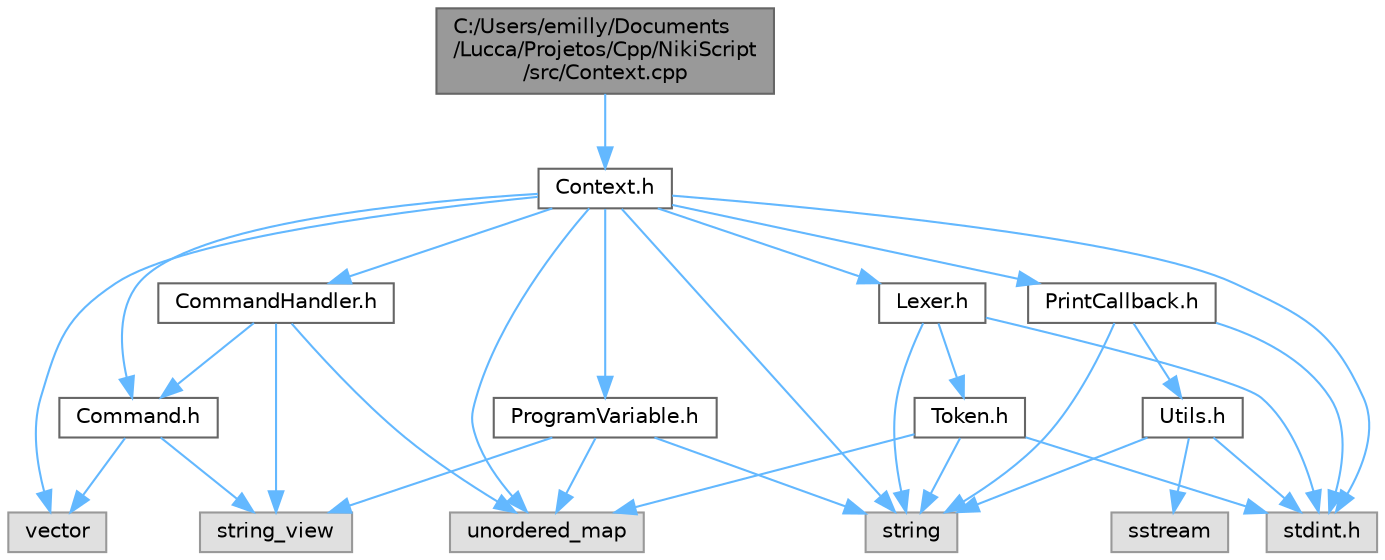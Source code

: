 digraph "C:/Users/emilly/Documents/Lucca/Projetos/Cpp/NikiScript/src/Context.cpp"
{
 // LATEX_PDF_SIZE
  bgcolor="transparent";
  edge [fontname=Helvetica,fontsize=10,labelfontname=Helvetica,labelfontsize=10];
  node [fontname=Helvetica,fontsize=10,shape=box,height=0.2,width=0.4];
  Node1 [id="Node000001",label="C:/Users/emilly/Documents\l/Lucca/Projetos/Cpp/NikiScript\l/src/Context.cpp",height=0.2,width=0.4,color="gray40", fillcolor="grey60", style="filled", fontcolor="black",tooltip=" "];
  Node1 -> Node2 [id="edge1_Node000001_Node000002",color="steelblue1",style="solid",tooltip=" "];
  Node2 [id="Node000002",label="Context.h",height=0.2,width=0.4,color="grey40", fillcolor="white", style="filled",URL="$_context_8h.html",tooltip=" "];
  Node2 -> Node3 [id="edge2_Node000002_Node000003",color="steelblue1",style="solid",tooltip=" "];
  Node3 [id="Node000003",label="vector",height=0.2,width=0.4,color="grey60", fillcolor="#E0E0E0", style="filled",tooltip=" "];
  Node2 -> Node4 [id="edge3_Node000002_Node000004",color="steelblue1",style="solid",tooltip=" "];
  Node4 [id="Node000004",label="stdint.h",height=0.2,width=0.4,color="grey60", fillcolor="#E0E0E0", style="filled",tooltip=" "];
  Node2 -> Node5 [id="edge4_Node000002_Node000005",color="steelblue1",style="solid",tooltip=" "];
  Node5 [id="Node000005",label="string",height=0.2,width=0.4,color="grey60", fillcolor="#E0E0E0", style="filled",tooltip=" "];
  Node2 -> Node6 [id="edge5_Node000002_Node000006",color="steelblue1",style="solid",tooltip=" "];
  Node6 [id="Node000006",label="unordered_map",height=0.2,width=0.4,color="grey60", fillcolor="#E0E0E0", style="filled",tooltip=" "];
  Node2 -> Node7 [id="edge6_Node000002_Node000007",color="steelblue1",style="solid",tooltip=" "];
  Node7 [id="Node000007",label="Command.h",height=0.2,width=0.4,color="grey40", fillcolor="white", style="filled",URL="$_command_8h.html",tooltip=" "];
  Node7 -> Node3 [id="edge7_Node000007_Node000003",color="steelblue1",style="solid",tooltip=" "];
  Node7 -> Node8 [id="edge8_Node000007_Node000008",color="steelblue1",style="solid",tooltip=" "];
  Node8 [id="Node000008",label="string_view",height=0.2,width=0.4,color="grey60", fillcolor="#E0E0E0", style="filled",tooltip=" "];
  Node2 -> Node9 [id="edge9_Node000002_Node000009",color="steelblue1",style="solid",tooltip=" "];
  Node9 [id="Node000009",label="CommandHandler.h",height=0.2,width=0.4,color="grey40", fillcolor="white", style="filled",URL="$_command_handler_8h.html",tooltip=" "];
  Node9 -> Node6 [id="edge10_Node000009_Node000006",color="steelblue1",style="solid",tooltip=" "];
  Node9 -> Node8 [id="edge11_Node000009_Node000008",color="steelblue1",style="solid",tooltip=" "];
  Node9 -> Node7 [id="edge12_Node000009_Node000007",color="steelblue1",style="solid",tooltip=" "];
  Node2 -> Node10 [id="edge13_Node000002_Node000010",color="steelblue1",style="solid",tooltip=" "];
  Node10 [id="Node000010",label="PrintCallback.h",height=0.2,width=0.4,color="grey40", fillcolor="white", style="filled",URL="$_print_callback_8h.html",tooltip=" "];
  Node10 -> Node4 [id="edge14_Node000010_Node000004",color="steelblue1",style="solid",tooltip=" "];
  Node10 -> Node5 [id="edge15_Node000010_Node000005",color="steelblue1",style="solid",tooltip=" "];
  Node10 -> Node11 [id="edge16_Node000010_Node000011",color="steelblue1",style="solid",tooltip=" "];
  Node11 [id="Node000011",label="Utils.h",height=0.2,width=0.4,color="grey40", fillcolor="white", style="filled",URL="$_utils_8h.html",tooltip=" "];
  Node11 -> Node4 [id="edge17_Node000011_Node000004",color="steelblue1",style="solid",tooltip=" "];
  Node11 -> Node5 [id="edge18_Node000011_Node000005",color="steelblue1",style="solid",tooltip=" "];
  Node11 -> Node12 [id="edge19_Node000011_Node000012",color="steelblue1",style="solid",tooltip=" "];
  Node12 [id="Node000012",label="sstream",height=0.2,width=0.4,color="grey60", fillcolor="#E0E0E0", style="filled",tooltip=" "];
  Node2 -> Node13 [id="edge20_Node000002_Node000013",color="steelblue1",style="solid",tooltip=" "];
  Node13 [id="Node000013",label="ProgramVariable.h",height=0.2,width=0.4,color="grey40", fillcolor="white", style="filled",URL="$_program_variable_8h.html",tooltip=" "];
  Node13 -> Node5 [id="edge21_Node000013_Node000005",color="steelblue1",style="solid",tooltip=" "];
  Node13 -> Node8 [id="edge22_Node000013_Node000008",color="steelblue1",style="solid",tooltip=" "];
  Node13 -> Node6 [id="edge23_Node000013_Node000006",color="steelblue1",style="solid",tooltip=" "];
  Node2 -> Node14 [id="edge24_Node000002_Node000014",color="steelblue1",style="solid",tooltip=" "];
  Node14 [id="Node000014",label="Lexer.h",height=0.2,width=0.4,color="grey40", fillcolor="white", style="filled",URL="$_lexer_8h.html",tooltip=" "];
  Node14 -> Node4 [id="edge25_Node000014_Node000004",color="steelblue1",style="solid",tooltip=" "];
  Node14 -> Node5 [id="edge26_Node000014_Node000005",color="steelblue1",style="solid",tooltip=" "];
  Node14 -> Node15 [id="edge27_Node000014_Node000015",color="steelblue1",style="solid",tooltip=" "];
  Node15 [id="Node000015",label="Token.h",height=0.2,width=0.4,color="grey40", fillcolor="white", style="filled",URL="$_token_8h.html",tooltip=" "];
  Node15 -> Node4 [id="edge28_Node000015_Node000004",color="steelblue1",style="solid",tooltip=" "];
  Node15 -> Node5 [id="edge29_Node000015_Node000005",color="steelblue1",style="solid",tooltip=" "];
  Node15 -> Node6 [id="edge30_Node000015_Node000006",color="steelblue1",style="solid",tooltip=" "];
}
